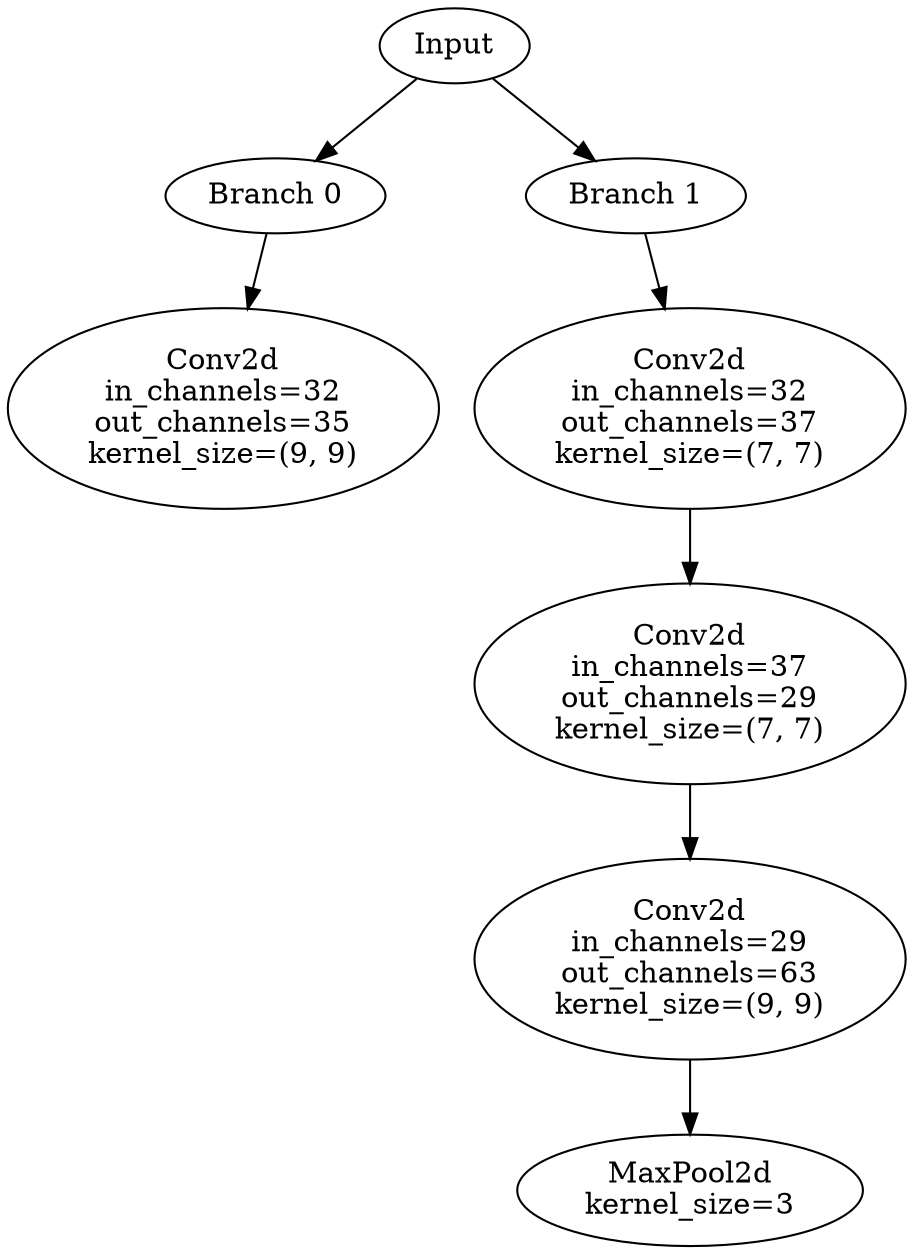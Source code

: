 // Inception Module - Coral 78
digraph {
	Input [label=Input]
	Branch_0 [label="Branch 0"]
	Input -> Branch_0
	Branch_0_Layer_0 [label="Conv2d
in_channels=32
out_channels=35
kernel_size=(9, 9)"]
	Branch_0 -> Branch_0_Layer_0
	Branch_1 [label="Branch 1"]
	Input -> Branch_1
	Branch_1_Layer_0 [label="Conv2d
in_channels=32
out_channels=37
kernel_size=(7, 7)"]
	Branch_1 -> Branch_1_Layer_0
	Branch_1_Layer_1 [label="Conv2d
in_channels=37
out_channels=29
kernel_size=(7, 7)"]
	Branch_1_Layer_0 -> Branch_1_Layer_1
	Branch_1_Layer_2 [label="Conv2d
in_channels=29
out_channels=63
kernel_size=(9, 9)"]
	Branch_1_Layer_1 -> Branch_1_Layer_2
	Branch_1_Layer_3 [label="MaxPool2d
kernel_size=3"]
	Branch_1_Layer_2 -> Branch_1_Layer_3
}
